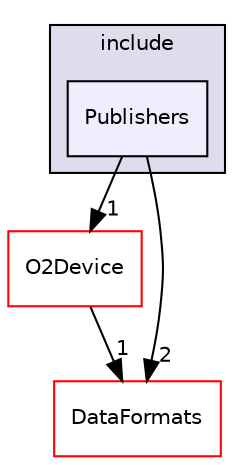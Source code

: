 digraph "/home/travis/build/AliceO2Group/AliceO2/Utilities/Publishers/include/Publishers" {
  bgcolor=transparent;
  compound=true
  node [ fontsize="10", fontname="Helvetica"];
  edge [ labelfontsize="10", labelfontname="Helvetica"];
  subgraph clusterdir_bc14c1957ca2806c8900f19df3ee94ed {
    graph [ bgcolor="#ddddee", pencolor="black", label="include" fontname="Helvetica", fontsize="10", URL="dir_bc14c1957ca2806c8900f19df3ee94ed.html"]
  dir_777ccb7692a06959ac162decee1e23fd [shape=box, label="Publishers", style="filled", fillcolor="#eeeeff", pencolor="black", URL="dir_777ccb7692a06959ac162decee1e23fd.html"];
  }
  dir_f35ccb320b67f1c85d228c773db13bda [shape=box label="O2Device" color="red" URL="dir_f35ccb320b67f1c85d228c773db13bda.html"];
  dir_2171f7ec022c5423887b07c69b2f5b48 [shape=box label="DataFormats" color="red" URL="dir_2171f7ec022c5423887b07c69b2f5b48.html"];
  dir_f35ccb320b67f1c85d228c773db13bda->dir_2171f7ec022c5423887b07c69b2f5b48 [headlabel="1", labeldistance=1.5 headhref="dir_000274_000032.html"];
  dir_777ccb7692a06959ac162decee1e23fd->dir_f35ccb320b67f1c85d228c773db13bda [headlabel="1", labeldistance=1.5 headhref="dir_000285_000274.html"];
  dir_777ccb7692a06959ac162decee1e23fd->dir_2171f7ec022c5423887b07c69b2f5b48 [headlabel="2", labeldistance=1.5 headhref="dir_000285_000032.html"];
}
